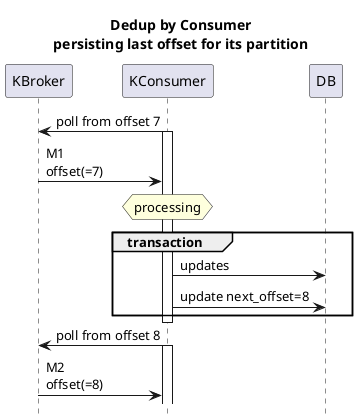 @startuml
title Dedup by Consumer\npersisting last offset for its partition
hide footbox
KBroker<-KConsumer: poll from offset 7
KConsumer++
KBroker->KConsumer: M1\noffset(=7)
hnote over KConsumer: processing
group transaction
KConsumer->DB: updates
KConsumer->DB: update next_offset=8
end
KConsumer--

KBroker<-KConsumer: poll from offset 8
KConsumer++
KBroker->KConsumer: M2\noffset(=8)
@enduml